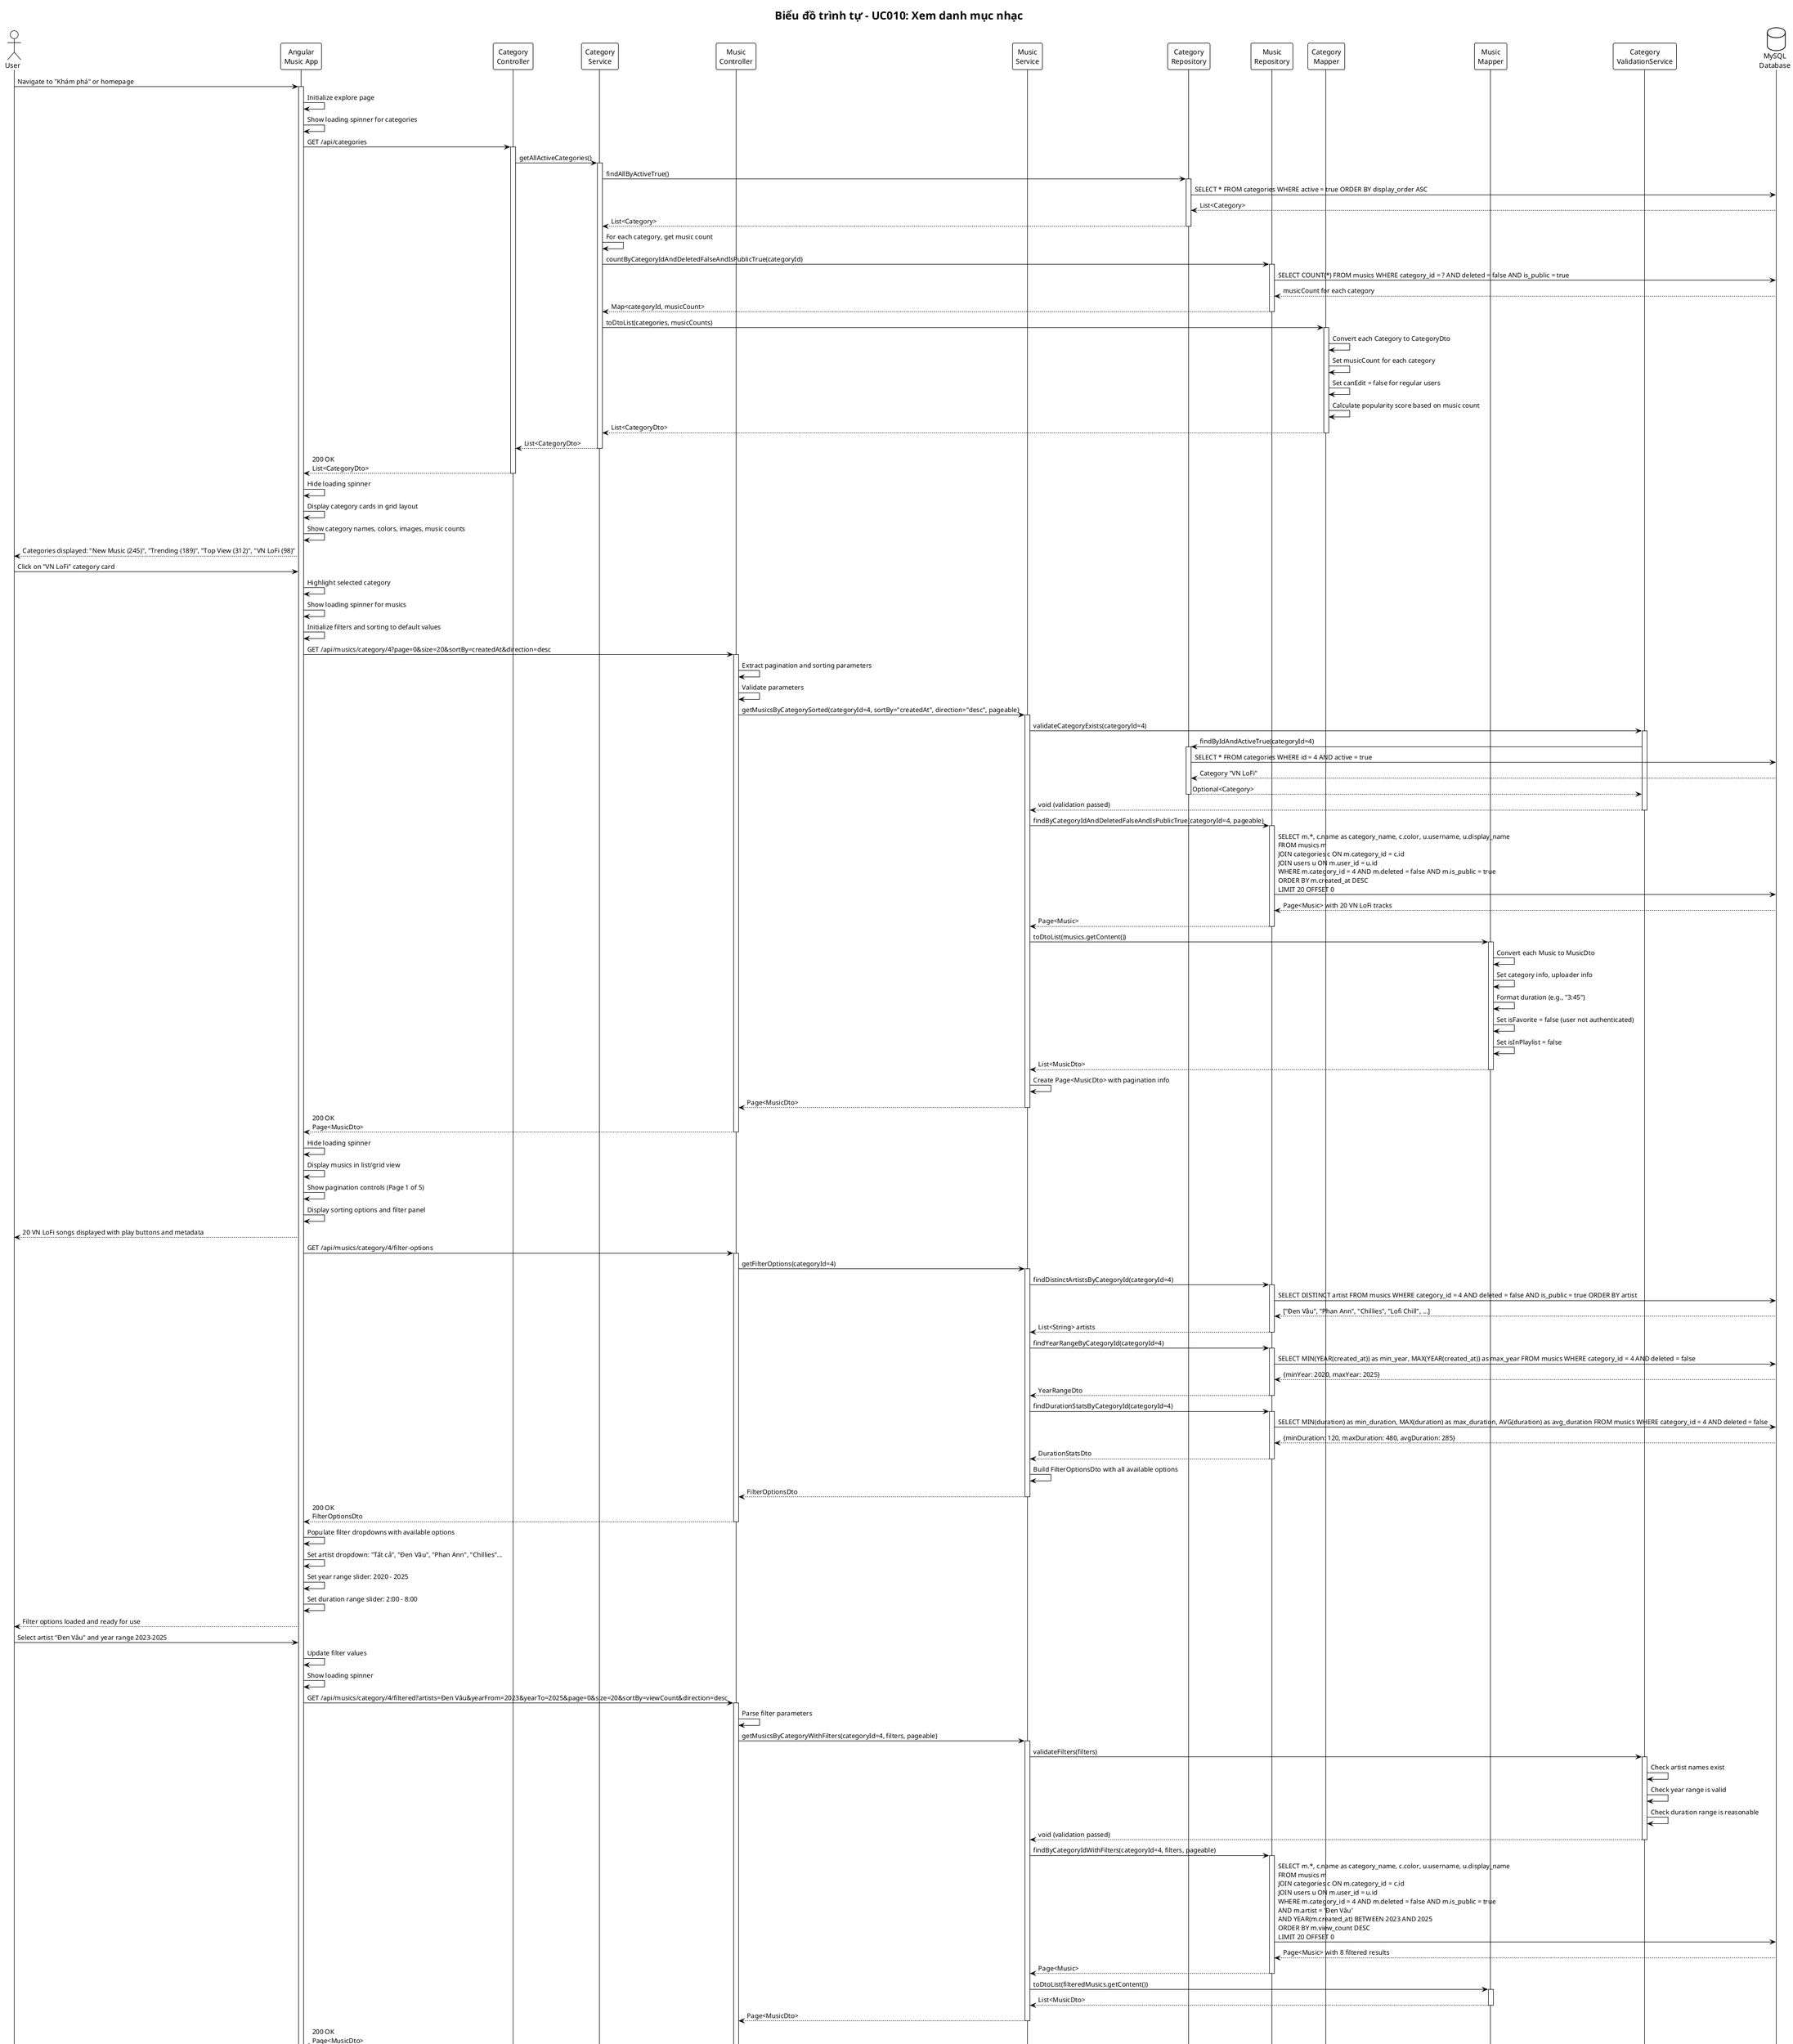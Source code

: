 @startuml UC010-Sequence-Diagram-Xem-Danh-Muc-Nhac
!theme plain

title Biểu đồ trình tự - UC010: Xem danh mục nhạc

actor User
participant "Angular\nMusic App" as Client
participant "Category\nController" as CategoryController
participant "Category\nService" as CategoryService
participant "Music\nController" as MusicController
participant "Music\nService" as MusicService
participant "Category\nRepository" as CategoryRepo
participant "Music\nRepository" as MusicRepo
participant "Category\nMapper" as CategoryMapper
participant "Music\nMapper" as MusicMapper
participant "Category\nValidationService" as CategoryValidation
database "MySQL\nDatabase" as DB

User -> Client: Navigate to "Khám phá" or homepage
activate Client

Client -> Client: Initialize explore page
Client -> Client: Show loading spinner for categories

' Load all available categories
Client -> CategoryController: GET /api/categories
activate CategoryController

CategoryController -> CategoryService: getAllActiveCategories()
activate CategoryService

CategoryService -> CategoryRepo: findAllByActiveTrue()
activate CategoryRepo
CategoryRepo -> DB: SELECT * FROM categories WHERE active = true ORDER BY display_order ASC
DB --> CategoryRepo: List<Category>
CategoryRepo --> CategoryService: List<Category>
deactivate CategoryRepo

' Get music count for each category
CategoryService -> CategoryService: For each category, get music count
CategoryService -> MusicRepo: countByCategoryIdAndDeletedFalseAndIsPublicTrue(categoryId)
activate MusicRepo
MusicRepo -> DB: SELECT COUNT(*) FROM musics WHERE category_id = ? AND deleted = false AND is_public = true
DB --> MusicRepo: musicCount for each category
MusicRepo --> CategoryService: Map<categoryId, musicCount>
deactivate MusicRepo

CategoryService -> CategoryMapper: toDtoList(categories, musicCounts)
activate CategoryMapper
CategoryMapper -> CategoryMapper: Convert each Category to CategoryDto
CategoryMapper -> CategoryMapper: Set musicCount for each category
CategoryMapper -> CategoryMapper: Set canEdit = false for regular users
CategoryMapper -> CategoryMapper: Calculate popularity score based on music count
CategoryMapper --> CategoryService: List<CategoryDto>
deactivate CategoryMapper

CategoryService --> CategoryController: List<CategoryDto>
deactivate CategoryService

CategoryController --> Client: 200 OK\nList<CategoryDto>
deactivate CategoryController

Client -> Client: Hide loading spinner
Client -> Client: Display category cards in grid layout
Client -> Client: Show category names, colors, images, music counts
Client --> User: Categories displayed: "New Music (245)", "Trending (189)", "Top View (312)", "VN LoFi (98)"

' User selects a specific category
User -> Client: Click on "VN LoFi" category card
Client -> Client: Highlight selected category
Client -> Client: Show loading spinner for musics
Client -> Client: Initialize filters and sorting to default values

' Load musics for selected category
Client -> MusicController: GET /api/musics/category/4?page=0&size=20&sortBy=createdAt&direction=desc
activate MusicController

MusicController -> MusicController: Extract pagination and sorting parameters
MusicController -> MusicController: Validate parameters
MusicController -> MusicService: getMusicsByCategorySorted(categoryId=4, sortBy="createdAt", direction="desc", pageable)
activate MusicService

' Validate category exists
MusicService -> CategoryValidation: validateCategoryExists(categoryId=4)
activate CategoryValidation
CategoryValidation -> CategoryRepo: findByIdAndActiveTrue(categoryId=4)
activate CategoryRepo
CategoryRepo -> DB: SELECT * FROM categories WHERE id = 4 AND active = true
DB --> CategoryRepo: Category "VN LoFi"
CategoryRepo --> CategoryValidation: Optional<Category>
deactivate CategoryRepo
CategoryValidation --> MusicService: void (validation passed)
deactivate CategoryValidation

' Get musics by category with sorting
MusicService -> MusicRepo: findByCategoryIdAndDeletedFalseAndIsPublicTrue(categoryId=4, pageable)
activate MusicRepo
MusicRepo -> DB: SELECT m.*, c.name as category_name, c.color, u.username, u.display_name\nFROM musics m\nJOIN categories c ON m.category_id = c.id\nJOIN users u ON m.user_id = u.id\nWHERE m.category_id = 4 AND m.deleted = false AND m.is_public = true\nORDER BY m.created_at DESC\nLIMIT 20 OFFSET 0
DB --> MusicRepo: Page<Music> with 20 VN LoFi tracks
MusicRepo --> MusicService: Page<Music>
deactivate MusicRepo

' Convert to DTOs with user-specific flags
MusicService -> MusicMapper: toDtoList(musics.getContent())
activate MusicMapper
MusicMapper -> MusicMapper: Convert each Music to MusicDto
MusicMapper -> MusicMapper: Set category info, uploader info
MusicMapper -> MusicMapper: Format duration (e.g., "3:45")
MusicMapper -> MusicMapper: Set isFavorite = false (user not authenticated)
MusicMapper -> MusicMapper: Set isInPlaylist = false
MusicMapper --> MusicService: List<MusicDto>
deactivate MusicMapper

MusicService -> MusicService: Create Page<MusicDto> with pagination info
MusicService --> MusicController: Page<MusicDto>
deactivate MusicService

MusicController --> Client: 200 OK\nPage<MusicDto>
deactivate MusicController

Client -> Client: Hide loading spinner
Client -> Client: Display musics in list/grid view
Client -> Client: Show pagination controls (Page 1 of 5)
Client -> Client: Display sorting options and filter panel
Client --> User: 20 VN LoFi songs displayed with play buttons and metadata

' Load filter options for the selected category
Client -> MusicController: GET /api/musics/category/4/filter-options
activate MusicController

MusicController -> MusicService: getFilterOptions(categoryId=4)
activate MusicService

' Get available artists in this category
MusicService -> MusicRepo: findDistinctArtistsByCategoryId(categoryId=4)
activate MusicRepo
MusicRepo -> DB: SELECT DISTINCT artist FROM musics WHERE category_id = 4 AND deleted = false AND is_public = true ORDER BY artist
DB --> MusicRepo: ["Đen Vâu", "Phan Ann", "Chillies", "Lofi Chill", ...]
MusicRepo --> MusicService: List<String> artists
deactivate MusicRepo

' Get year range
MusicService -> MusicRepo: findYearRangeByCategoryId(categoryId=4)
activate MusicRepo
MusicRepo -> DB: SELECT MIN(YEAR(created_at)) as min_year, MAX(YEAR(created_at)) as max_year FROM musics WHERE category_id = 4 AND deleted = false
DB --> MusicRepo: {minYear: 2020, maxYear: 2025}
MusicRepo --> MusicService: YearRangeDto
deactivate MusicRepo

' Get duration statistics
MusicService -> MusicRepo: findDurationStatsByCategoryId(categoryId=4)
activate MusicRepo
MusicRepo -> DB: SELECT MIN(duration) as min_duration, MAX(duration) as max_duration, AVG(duration) as avg_duration FROM musics WHERE category_id = 4 AND deleted = false
DB --> MusicRepo: {minDuration: 120, maxDuration: 480, avgDuration: 285}
MusicRepo --> MusicService: DurationStatsDto
deactivate MusicRepo

MusicService -> MusicService: Build FilterOptionsDto with all available options
MusicService --> MusicController: FilterOptionsDto
deactivate MusicService

MusicController --> Client: 200 OK\nFilterOptionsDto
deactivate MusicController

Client -> Client: Populate filter dropdowns with available options
Client -> Client: Set artist dropdown: "Tất cả", "Đen Vâu", "Phan Ann", "Chillies"...
Client -> Client: Set year range slider: 2020 - 2025
Client -> Client: Set duration range slider: 2:00 - 8:00
Client --> User: Filter options loaded and ready for use

' User applies filters
User -> Client: Select artist "Đen Vâu" and year range 2023-2025
Client -> Client: Update filter values
Client -> Client: Show loading spinner

Client -> MusicController: GET /api/musics/category/4/filtered?artists=Đen Vâu&yearFrom=2023&yearTo=2025&page=0&size=20&sortBy=viewCount&direction=desc
activate MusicController

MusicController -> MusicController: Parse filter parameters
MusicController -> MusicService: getMusicsByCategoryWithFilters(categoryId=4, filters, pageable)
activate MusicService

' Validate filters
MusicService -> CategoryValidation: validateFilters(filters)
activate CategoryValidation
CategoryValidation -> CategoryValidation: Check artist names exist
CategoryValidation -> CategoryValidation: Check year range is valid
CategoryValidation -> CategoryValidation: Check duration range is reasonable
CategoryValidation --> MusicService: void (validation passed)
deactivate CategoryValidation

' Apply filters in database query
MusicService -> MusicRepo: findByCategoryIdWithFilters(categoryId=4, filters, pageable)
activate MusicRepo
MusicRepo -> DB: SELECT m.*, c.name as category_name, c.color, u.username, u.display_name\nFROM musics m\nJOIN categories c ON m.category_id = c.id\nJOIN users u ON m.user_id = u.id\nWHERE m.category_id = 4 AND m.deleted = false AND m.is_public = true\nAND m.artist = 'Đen Vâu'\nAND YEAR(m.created_at) BETWEEN 2023 AND 2025\nORDER BY m.view_count DESC\nLIMIT 20 OFFSET 0
DB --> MusicRepo: Page<Music> with 8 filtered results
MusicRepo --> MusicService: Page<Music>
deactivate MusicRepo

MusicService -> MusicMapper: toDtoList(filteredMusics.getContent())
activate MusicMapper
MusicMapper --> MusicService: List<MusicDto>
deactivate MusicMapper

MusicService --> MusicController: Page<MusicDto>
deactivate MusicService

MusicController --> Client: 200 OK\nPage<MusicDto>
deactivate MusicController

Client -> Client: Hide loading spinner
Client -> Client: Update music list with filtered results
Client -> Client: Update pagination (Page 1 of 1, 8 results)
Client -> Client: Show active filter tags: "Đen Vâu", "2023-2025"
Client --> User: "8 bài hát của Đen Vâu trong VN LoFi (2023-2025)" displayed

' User changes sorting
User -> Client: Select "Phổ biến nhất" (sort by view count descending)
Client -> Client: Update sorting parameters
Client -> Client: Show loading spinner

Client -> MusicController: GET /api/musics/category/4/filtered?artists=Đen Vâu&yearFrom=2023&yearTo=2025&page=0&size=20&sortBy=viewCount&direction=desc
activate MusicController

MusicController -> MusicService: getMusicsByCategoryWithFilters(categoryId=4, filters, pageable)
activate MusicService

MusicService -> MusicRepo: findByCategoryIdWithFilters(categoryId=4, filters, pageable)
activate MusicRepo
MusicRepo -> DB: Same query as above but ORDER BY m.view_count DESC
DB --> MusicRepo: Page<Music> sorted by popularity
MusicRepo --> MusicService: Page<Music>
deactivate MusicRepo

MusicService -> MusicMapper: toDtoList(sortedMusics.getContent())
activate MusicMapper
MusicMapper --> MusicService: List<MusicDto>
deactivate MusicMapper

MusicService --> MusicController: Page<MusicDto>
deactivate MusicService

MusicController --> Client: 200 OK\nPage<MusicDto>
deactivate MusicController

Client -> Client: Hide loading spinner
Client -> Client: Re-render music list with new sorting
Client -> Client: Update sort indicator in UI
Client --> User: Music list re-ordered by popularity (highest view count first)

' Load next page
User -> Client: Click "Trang tiếp theo" (pagination)
Client -> Client: Increment current page
Client -> Client: Show loading spinner

Client -> MusicController: GET /api/musics/category/4/filtered?artists=Đen Vâu&yearFrom=2023&yearTo=2025&page=1&size=20&sortBy=viewCount&direction=desc
activate MusicController

MusicController -> MusicService: getMusicsByCategoryWithFilters(categoryId=4, filters, pageable)
activate MusicService

MusicService -> MusicRepo: findByCategoryIdWithFilters(categoryId=4, filters, pageable)
activate MusicRepo
MusicRepo -> DB: Same query with LIMIT 20 OFFSET 20
DB --> MusicRepo: Page<Music> (page 2)
MusicRepo --> MusicService: Page<Music>
deactivate MusicRepo

MusicService -> MusicMapper: toDtoList(nextPageMusics.getContent())
activate MusicMapper
MusicMapper --> MusicService: List<MusicDto>
deactivate MusicMapper

MusicService --> MusicController: Page<MusicDto>
deactivate MusicService

MusicController --> Client: 200 OK\nPage<MusicDto>
deactivate MusicController

Client -> Client: Hide loading spinner
Client -> Client: Update music list with page 2 content
Client -> Client: Update pagination controls (Page 2 of 5)
Client --> User: Next page of filtered results displayed

' User plays music directly from category list
User -> Client: Click play button on "Chill with Đen Vâu - Lofi Version"
Client -> Client: Initialize music player
Client -> Client: Load selected music data
Client -> Client: Start audio playback
Client -> Client: Update player UI with track info
Client -> Client: Show now playing indicator on the track
Client --> User: Music starts playing with player controls

' User clears filters
User -> Client: Click "Xóa bộ lọc" button
Client -> Client: Reset all filter values to default
Client -> Client: Show loading spinner

Client -> MusicController: GET /api/musics/category/4?page=0&size=20&sortBy=createdAt&direction=desc
activate MusicController

MusicController -> MusicService: getMusicsByCategorySorted(categoryId=4, "createdAt", "desc", pageable)
activate MusicService

MusicService -> MusicRepo: findByCategoryIdAndDeletedFalseAndIsPublicTrue(categoryId=4, pageable)
activate MusicRepo
MusicRepo -> DB: SELECT * FROM musics WHERE category_id = 4 AND deleted = false AND is_public = true ORDER BY created_at DESC
DB --> MusicRepo: Page<Music> (all VN LoFi musics)
MusicRepo --> MusicService: Page<Music>
deactivate MusicRepo

MusicService -> MusicMapper: toDtoList(allMusics.getContent())
activate MusicMapper
MusicMapper --> MusicService: List<MusicDto>
deactivate MusicMapper

MusicService --> MusicController: Page<MusicDto>
deactivate MusicService

MusicController --> Client: 200 OK\nPage<MusicDto>
deactivate MusicController

Client -> Client: Hide loading spinner
Client -> Client: Display full category music list
Client -> Client: Remove all filter tags
Client -> Client: Reset sorting to "Mới nhất"
Client -> Client: Update pagination (Page 1 of 5, 98 results)
Client --> User: "Tất cả 98 bài hát VN LoFi" displayed in original order

deactivate Client

@enduml

